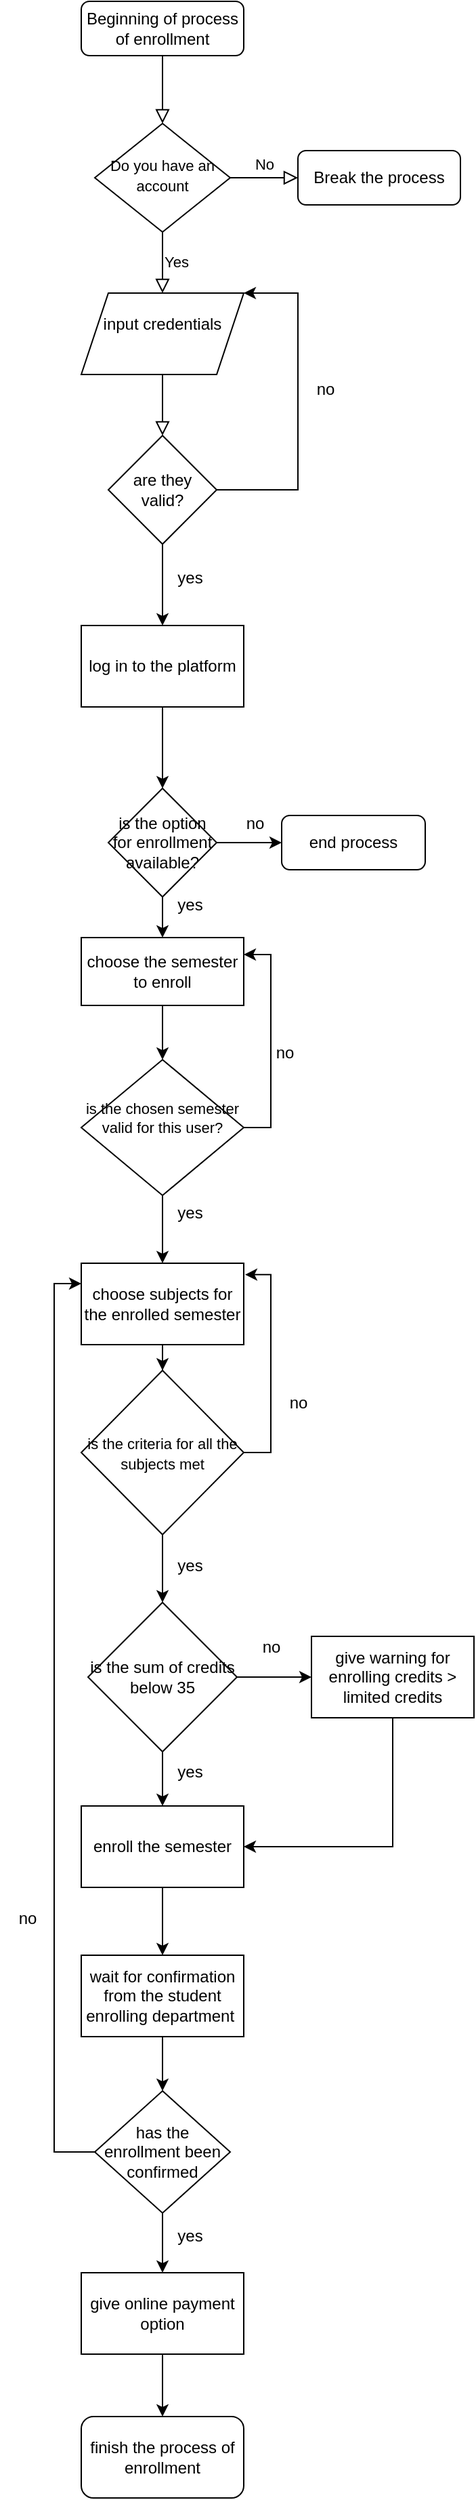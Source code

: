 <mxfile version="26.0.14">
  <diagram id="C5RBs43oDa-KdzZeNtuy" name="Page-1">
    <mxGraphModel dx="1051" dy="522" grid="1" gridSize="10" guides="1" tooltips="1" connect="1" arrows="1" fold="1" page="1" pageScale="1" pageWidth="827" pageHeight="1169" math="0" shadow="0">
      <root>
        <mxCell id="WIyWlLk6GJQsqaUBKTNV-0" />
        <mxCell id="WIyWlLk6GJQsqaUBKTNV-1" parent="WIyWlLk6GJQsqaUBKTNV-0" />
        <mxCell id="WIyWlLk6GJQsqaUBKTNV-2" value="" style="rounded=0;html=1;jettySize=auto;orthogonalLoop=1;fontSize=11;endArrow=block;endFill=0;endSize=8;strokeWidth=1;shadow=0;labelBackgroundColor=none;edgeStyle=orthogonalEdgeStyle;" parent="WIyWlLk6GJQsqaUBKTNV-1" source="WIyWlLk6GJQsqaUBKTNV-3" target="WIyWlLk6GJQsqaUBKTNV-6" edge="1">
          <mxGeometry relative="1" as="geometry" />
        </mxCell>
        <mxCell id="WIyWlLk6GJQsqaUBKTNV-3" value="Beginning of process of enrollment" style="rounded=1;whiteSpace=wrap;html=1;fontSize=12;glass=0;strokeWidth=1;shadow=0;" parent="WIyWlLk6GJQsqaUBKTNV-1" vertex="1">
          <mxGeometry x="160" y="80" width="120" height="40" as="geometry" />
        </mxCell>
        <mxCell id="WIyWlLk6GJQsqaUBKTNV-4" value="Yes" style="rounded=0;html=1;jettySize=auto;orthogonalLoop=1;fontSize=11;endArrow=block;endFill=0;endSize=8;strokeWidth=1;shadow=0;labelBackgroundColor=none;edgeStyle=orthogonalEdgeStyle;entryX=0.5;entryY=0;entryDx=0;entryDy=0;" parent="WIyWlLk6GJQsqaUBKTNV-1" source="WIyWlLk6GJQsqaUBKTNV-6" target="F3nc7s77Ge7_v3JI056o-2" edge="1">
          <mxGeometry x="0.012" y="10" relative="1" as="geometry">
            <mxPoint y="-1" as="offset" />
            <mxPoint x="220" y="290" as="targetPoint" />
          </mxGeometry>
        </mxCell>
        <mxCell id="WIyWlLk6GJQsqaUBKTNV-5" value="No" style="edgeStyle=orthogonalEdgeStyle;rounded=0;html=1;jettySize=auto;orthogonalLoop=1;fontSize=11;endArrow=block;endFill=0;endSize=8;strokeWidth=1;shadow=0;labelBackgroundColor=none;" parent="WIyWlLk6GJQsqaUBKTNV-1" source="WIyWlLk6GJQsqaUBKTNV-6" target="WIyWlLk6GJQsqaUBKTNV-7" edge="1">
          <mxGeometry y="10" relative="1" as="geometry">
            <mxPoint as="offset" />
          </mxGeometry>
        </mxCell>
        <mxCell id="WIyWlLk6GJQsqaUBKTNV-6" value="&lt;font style=&quot;font-size: 11px;&quot;&gt;Do you have an account&lt;/font&gt;" style="rhombus;whiteSpace=wrap;html=1;shadow=0;fontFamily=Helvetica;fontSize=12;align=center;strokeWidth=1;spacing=6;spacingTop=-4;" parent="WIyWlLk6GJQsqaUBKTNV-1" vertex="1">
          <mxGeometry x="170" y="170" width="100" height="80" as="geometry" />
        </mxCell>
        <mxCell id="WIyWlLk6GJQsqaUBKTNV-7" value="Break the process" style="rounded=1;whiteSpace=wrap;html=1;fontSize=12;glass=0;strokeWidth=1;shadow=0;" parent="WIyWlLk6GJQsqaUBKTNV-1" vertex="1">
          <mxGeometry x="320" y="190" width="120" height="40" as="geometry" />
        </mxCell>
        <mxCell id="WIyWlLk6GJQsqaUBKTNV-8" value="" style="rounded=0;html=1;jettySize=auto;orthogonalLoop=1;fontSize=11;endArrow=block;endFill=0;endSize=8;strokeWidth=1;shadow=0;labelBackgroundColor=none;edgeStyle=orthogonalEdgeStyle;" parent="WIyWlLk6GJQsqaUBKTNV-1" edge="1">
          <mxGeometry x="0.333" y="20" relative="1" as="geometry">
            <mxPoint as="offset" />
            <mxPoint x="220" y="340" as="sourcePoint" />
            <mxPoint x="220" y="400" as="targetPoint" />
          </mxGeometry>
        </mxCell>
        <mxCell id="F3nc7s77Ge7_v3JI056o-2" value="input credentials&lt;div&gt;&lt;br&gt;&lt;/div&gt;" style="shape=parallelogram;perimeter=parallelogramPerimeter;whiteSpace=wrap;html=1;fixedSize=1;" vertex="1" parent="WIyWlLk6GJQsqaUBKTNV-1">
          <mxGeometry x="160" y="295" width="120" height="60" as="geometry" />
        </mxCell>
        <mxCell id="F3nc7s77Ge7_v3JI056o-6" style="edgeStyle=orthogonalEdgeStyle;rounded=0;orthogonalLoop=1;jettySize=auto;html=1;exitX=1;exitY=0.5;exitDx=0;exitDy=0;entryX=1;entryY=0;entryDx=0;entryDy=0;" edge="1" parent="WIyWlLk6GJQsqaUBKTNV-1" source="F3nc7s77Ge7_v3JI056o-5" target="F3nc7s77Ge7_v3JI056o-2">
          <mxGeometry relative="1" as="geometry">
            <Array as="points">
              <mxPoint x="320" y="440" />
              <mxPoint x="320" y="295" />
            </Array>
          </mxGeometry>
        </mxCell>
        <mxCell id="F3nc7s77Ge7_v3JI056o-11" style="edgeStyle=orthogonalEdgeStyle;rounded=0;orthogonalLoop=1;jettySize=auto;html=1;exitX=0.5;exitY=1;exitDx=0;exitDy=0;entryX=0.5;entryY=0;entryDx=0;entryDy=0;" edge="1" parent="WIyWlLk6GJQsqaUBKTNV-1" source="F3nc7s77Ge7_v3JI056o-5" target="F3nc7s77Ge7_v3JI056o-10">
          <mxGeometry relative="1" as="geometry" />
        </mxCell>
        <mxCell id="F3nc7s77Ge7_v3JI056o-5" value="are they valid?" style="rhombus;whiteSpace=wrap;html=1;" vertex="1" parent="WIyWlLk6GJQsqaUBKTNV-1">
          <mxGeometry x="180" y="400" width="80" height="80" as="geometry" />
        </mxCell>
        <mxCell id="F3nc7s77Ge7_v3JI056o-7" value="no&lt;div&gt;&lt;br&gt;&lt;/div&gt;" style="text;html=1;align=center;verticalAlign=middle;resizable=0;points=[];autosize=1;strokeColor=none;fillColor=none;" vertex="1" parent="WIyWlLk6GJQsqaUBKTNV-1">
          <mxGeometry x="320" y="353" width="40" height="40" as="geometry" />
        </mxCell>
        <mxCell id="F3nc7s77Ge7_v3JI056o-14" style="edgeStyle=orthogonalEdgeStyle;rounded=0;orthogonalLoop=1;jettySize=auto;html=1;exitX=0.5;exitY=1;exitDx=0;exitDy=0;entryX=0.5;entryY=0;entryDx=0;entryDy=0;" edge="1" parent="WIyWlLk6GJQsqaUBKTNV-1" source="F3nc7s77Ge7_v3JI056o-10" target="F3nc7s77Ge7_v3JI056o-13">
          <mxGeometry relative="1" as="geometry" />
        </mxCell>
        <mxCell id="F3nc7s77Ge7_v3JI056o-10" value="log in to the platform" style="rounded=0;whiteSpace=wrap;html=1;" vertex="1" parent="WIyWlLk6GJQsqaUBKTNV-1">
          <mxGeometry x="160" y="540" width="120" height="60" as="geometry" />
        </mxCell>
        <mxCell id="F3nc7s77Ge7_v3JI056o-12" value="yes" style="text;html=1;align=center;verticalAlign=middle;resizable=0;points=[];autosize=1;strokeColor=none;fillColor=none;" vertex="1" parent="WIyWlLk6GJQsqaUBKTNV-1">
          <mxGeometry x="220" y="490" width="40" height="30" as="geometry" />
        </mxCell>
        <mxCell id="F3nc7s77Ge7_v3JI056o-19" style="edgeStyle=orthogonalEdgeStyle;rounded=0;orthogonalLoop=1;jettySize=auto;html=1;exitX=1;exitY=0.5;exitDx=0;exitDy=0;entryX=0;entryY=0.5;entryDx=0;entryDy=0;" edge="1" parent="WIyWlLk6GJQsqaUBKTNV-1" source="F3nc7s77Ge7_v3JI056o-13" target="F3nc7s77Ge7_v3JI056o-16">
          <mxGeometry relative="1" as="geometry" />
        </mxCell>
        <mxCell id="F3nc7s77Ge7_v3JI056o-22" style="edgeStyle=orthogonalEdgeStyle;rounded=0;orthogonalLoop=1;jettySize=auto;html=1;exitX=0.5;exitY=1;exitDx=0;exitDy=0;entryX=0.5;entryY=0;entryDx=0;entryDy=0;" edge="1" parent="WIyWlLk6GJQsqaUBKTNV-1" source="F3nc7s77Ge7_v3JI056o-13" target="F3nc7s77Ge7_v3JI056o-21">
          <mxGeometry relative="1" as="geometry" />
        </mxCell>
        <mxCell id="F3nc7s77Ge7_v3JI056o-13" value="is the option for enrollment available?" style="rhombus;whiteSpace=wrap;html=1;" vertex="1" parent="WIyWlLk6GJQsqaUBKTNV-1">
          <mxGeometry x="180" y="660" width="80" height="80" as="geometry" />
        </mxCell>
        <mxCell id="F3nc7s77Ge7_v3JI056o-16" value="end process" style="rounded=1;whiteSpace=wrap;html=1;" vertex="1" parent="WIyWlLk6GJQsqaUBKTNV-1">
          <mxGeometry x="308" y="680" width="106" height="40" as="geometry" />
        </mxCell>
        <mxCell id="F3nc7s77Ge7_v3JI056o-20" value="no&lt;div&gt;&lt;br&gt;&lt;/div&gt;" style="text;html=1;align=center;verticalAlign=middle;resizable=0;points=[];autosize=1;strokeColor=none;fillColor=none;" vertex="1" parent="WIyWlLk6GJQsqaUBKTNV-1">
          <mxGeometry x="268" y="673" width="40" height="40" as="geometry" />
        </mxCell>
        <mxCell id="F3nc7s77Ge7_v3JI056o-25" style="edgeStyle=orthogonalEdgeStyle;rounded=0;orthogonalLoop=1;jettySize=auto;html=1;exitX=0.5;exitY=1;exitDx=0;exitDy=0;entryX=0.5;entryY=0;entryDx=0;entryDy=0;" edge="1" parent="WIyWlLk6GJQsqaUBKTNV-1" source="F3nc7s77Ge7_v3JI056o-21" target="F3nc7s77Ge7_v3JI056o-24">
          <mxGeometry relative="1" as="geometry" />
        </mxCell>
        <mxCell id="F3nc7s77Ge7_v3JI056o-21" value="choose the semester to enroll" style="rectangle;whiteSpace=wrap;html=1;" vertex="1" parent="WIyWlLk6GJQsqaUBKTNV-1">
          <mxGeometry x="160" y="770" width="120" height="50" as="geometry" />
        </mxCell>
        <mxCell id="F3nc7s77Ge7_v3JI056o-23" value="yes&lt;div&gt;&lt;br&gt;&lt;/div&gt;" style="text;html=1;align=center;verticalAlign=middle;resizable=0;points=[];autosize=1;strokeColor=none;fillColor=none;" vertex="1" parent="WIyWlLk6GJQsqaUBKTNV-1">
          <mxGeometry x="220" y="733" width="40" height="40" as="geometry" />
        </mxCell>
        <mxCell id="F3nc7s77Ge7_v3JI056o-28" style="edgeStyle=orthogonalEdgeStyle;rounded=0;orthogonalLoop=1;jettySize=auto;html=1;exitX=1;exitY=0.5;exitDx=0;exitDy=0;entryX=1;entryY=0.25;entryDx=0;entryDy=0;" edge="1" parent="WIyWlLk6GJQsqaUBKTNV-1" source="F3nc7s77Ge7_v3JI056o-24" target="F3nc7s77Ge7_v3JI056o-21">
          <mxGeometry relative="1" as="geometry">
            <mxPoint x="311" y="910" as="targetPoint" />
          </mxGeometry>
        </mxCell>
        <mxCell id="F3nc7s77Ge7_v3JI056o-32" style="edgeStyle=orthogonalEdgeStyle;rounded=0;orthogonalLoop=1;jettySize=auto;html=1;exitX=0.5;exitY=1;exitDx=0;exitDy=0;entryX=0.5;entryY=0;entryDx=0;entryDy=0;" edge="1" parent="WIyWlLk6GJQsqaUBKTNV-1" source="F3nc7s77Ge7_v3JI056o-24" target="F3nc7s77Ge7_v3JI056o-31">
          <mxGeometry relative="1" as="geometry" />
        </mxCell>
        <mxCell id="F3nc7s77Ge7_v3JI056o-24" value="&lt;font style=&quot;font-size: 11px;&quot;&gt;is the chosen semester valid for this user?&lt;/font&gt;&lt;div&gt;&lt;br&gt;&lt;/div&gt;" style="rhombus;whiteSpace=wrap;html=1;" vertex="1" parent="WIyWlLk6GJQsqaUBKTNV-1">
          <mxGeometry x="160" y="860" width="120" height="100" as="geometry" />
        </mxCell>
        <mxCell id="F3nc7s77Ge7_v3JI056o-29" value="no" style="text;html=1;align=center;verticalAlign=middle;resizable=0;points=[];autosize=1;strokeColor=none;fillColor=none;" vertex="1" parent="WIyWlLk6GJQsqaUBKTNV-1">
          <mxGeometry x="290" y="840" width="40" height="30" as="geometry" />
        </mxCell>
        <mxCell id="F3nc7s77Ge7_v3JI056o-35" style="edgeStyle=orthogonalEdgeStyle;rounded=0;orthogonalLoop=1;jettySize=auto;html=1;exitX=0.5;exitY=1;exitDx=0;exitDy=0;" edge="1" parent="WIyWlLk6GJQsqaUBKTNV-1" source="F3nc7s77Ge7_v3JI056o-31" target="F3nc7s77Ge7_v3JI056o-34">
          <mxGeometry relative="1" as="geometry" />
        </mxCell>
        <mxCell id="F3nc7s77Ge7_v3JI056o-31" value="choose subjects for the enrolled semester" style="rectangle;whiteSpace=wrap;html=1;" vertex="1" parent="WIyWlLk6GJQsqaUBKTNV-1">
          <mxGeometry x="160" y="1010" width="120" height="60" as="geometry" />
        </mxCell>
        <mxCell id="F3nc7s77Ge7_v3JI056o-33" value="yes&lt;div&gt;&lt;br&gt;&lt;/div&gt;" style="text;html=1;align=center;verticalAlign=middle;resizable=0;points=[];autosize=1;strokeColor=none;fillColor=none;" vertex="1" parent="WIyWlLk6GJQsqaUBKTNV-1">
          <mxGeometry x="220" y="960" width="40" height="40" as="geometry" />
        </mxCell>
        <mxCell id="F3nc7s77Ge7_v3JI056o-46" style="edgeStyle=orthogonalEdgeStyle;rounded=0;orthogonalLoop=1;jettySize=auto;html=1;exitX=0.5;exitY=1;exitDx=0;exitDy=0;entryX=0.5;entryY=0;entryDx=0;entryDy=0;" edge="1" parent="WIyWlLk6GJQsqaUBKTNV-1" source="F3nc7s77Ge7_v3JI056o-34" target="F3nc7s77Ge7_v3JI056o-45">
          <mxGeometry relative="1" as="geometry" />
        </mxCell>
        <mxCell id="F3nc7s77Ge7_v3JI056o-34" value="&lt;span style=&quot;font-size: 11px;&quot;&gt;is the criteria for all the subjects met&lt;/span&gt;" style="rhombus;whiteSpace=wrap;html=1;" vertex="1" parent="WIyWlLk6GJQsqaUBKTNV-1">
          <mxGeometry x="160" y="1089" width="120" height="121" as="geometry" />
        </mxCell>
        <mxCell id="F3nc7s77Ge7_v3JI056o-42" style="edgeStyle=orthogonalEdgeStyle;rounded=0;orthogonalLoop=1;jettySize=auto;html=1;exitX=1;exitY=0.5;exitDx=0;exitDy=0;entryX=1.008;entryY=0.14;entryDx=0;entryDy=0;entryPerimeter=0;" edge="1" parent="WIyWlLk6GJQsqaUBKTNV-1" source="F3nc7s77Ge7_v3JI056o-34" target="F3nc7s77Ge7_v3JI056o-31">
          <mxGeometry relative="1" as="geometry" />
        </mxCell>
        <mxCell id="F3nc7s77Ge7_v3JI056o-43" value="no" style="text;html=1;align=center;verticalAlign=middle;resizable=0;points=[];autosize=1;strokeColor=none;fillColor=none;" vertex="1" parent="WIyWlLk6GJQsqaUBKTNV-1">
          <mxGeometry x="300" y="1098" width="40" height="30" as="geometry" />
        </mxCell>
        <mxCell id="F3nc7s77Ge7_v3JI056o-49" style="edgeStyle=orthogonalEdgeStyle;rounded=0;orthogonalLoop=1;jettySize=auto;html=1;exitX=0.5;exitY=1;exitDx=0;exitDy=0;entryX=0.5;entryY=0;entryDx=0;entryDy=0;" edge="1" parent="WIyWlLk6GJQsqaUBKTNV-1" source="F3nc7s77Ge7_v3JI056o-45" target="F3nc7s77Ge7_v3JI056o-48">
          <mxGeometry relative="1" as="geometry" />
        </mxCell>
        <mxCell id="F3nc7s77Ge7_v3JI056o-53" style="edgeStyle=orthogonalEdgeStyle;rounded=0;orthogonalLoop=1;jettySize=auto;html=1;exitX=1;exitY=0.5;exitDx=0;exitDy=0;entryX=0;entryY=0.5;entryDx=0;entryDy=0;" edge="1" parent="WIyWlLk6GJQsqaUBKTNV-1" source="F3nc7s77Ge7_v3JI056o-45" target="F3nc7s77Ge7_v3JI056o-52">
          <mxGeometry relative="1" as="geometry" />
        </mxCell>
        <mxCell id="F3nc7s77Ge7_v3JI056o-45" value="is the sum of credits below 35" style="rhombus;whiteSpace=wrap;html=1;" vertex="1" parent="WIyWlLk6GJQsqaUBKTNV-1">
          <mxGeometry x="165" y="1260" width="110" height="110" as="geometry" />
        </mxCell>
        <mxCell id="F3nc7s77Ge7_v3JI056o-47" value="yes" style="text;html=1;align=center;verticalAlign=middle;resizable=0;points=[];autosize=1;strokeColor=none;fillColor=none;" vertex="1" parent="WIyWlLk6GJQsqaUBKTNV-1">
          <mxGeometry x="220" y="1218" width="40" height="30" as="geometry" />
        </mxCell>
        <mxCell id="F3nc7s77Ge7_v3JI056o-56" style="edgeStyle=orthogonalEdgeStyle;rounded=0;orthogonalLoop=1;jettySize=auto;html=1;exitX=0.5;exitY=1;exitDx=0;exitDy=0;" edge="1" parent="WIyWlLk6GJQsqaUBKTNV-1" source="F3nc7s77Ge7_v3JI056o-48" target="F3nc7s77Ge7_v3JI056o-55">
          <mxGeometry relative="1" as="geometry" />
        </mxCell>
        <mxCell id="F3nc7s77Ge7_v3JI056o-48" value="enroll the semester" style="rectangle;whiteSpace=wrap;html=1;" vertex="1" parent="WIyWlLk6GJQsqaUBKTNV-1">
          <mxGeometry x="160" y="1410" width="120" height="60" as="geometry" />
        </mxCell>
        <mxCell id="F3nc7s77Ge7_v3JI056o-50" value="yes" style="text;html=1;align=center;verticalAlign=middle;resizable=0;points=[];autosize=1;strokeColor=none;fillColor=none;" vertex="1" parent="WIyWlLk6GJQsqaUBKTNV-1">
          <mxGeometry x="220" y="1370" width="40" height="30" as="geometry" />
        </mxCell>
        <mxCell id="F3nc7s77Ge7_v3JI056o-54" style="edgeStyle=orthogonalEdgeStyle;rounded=0;orthogonalLoop=1;jettySize=auto;html=1;exitX=0.5;exitY=1;exitDx=0;exitDy=0;entryX=1;entryY=0.5;entryDx=0;entryDy=0;" edge="1" parent="WIyWlLk6GJQsqaUBKTNV-1" source="F3nc7s77Ge7_v3JI056o-52" target="F3nc7s77Ge7_v3JI056o-48">
          <mxGeometry relative="1" as="geometry" />
        </mxCell>
        <mxCell id="F3nc7s77Ge7_v3JI056o-52" value="give warning for enrolling credits &amp;gt; limited credits" style="rounded=0;whiteSpace=wrap;html=1;" vertex="1" parent="WIyWlLk6GJQsqaUBKTNV-1">
          <mxGeometry x="330" y="1285" width="120" height="60" as="geometry" />
        </mxCell>
        <mxCell id="F3nc7s77Ge7_v3JI056o-58" value="" style="edgeStyle=orthogonalEdgeStyle;rounded=0;orthogonalLoop=1;jettySize=auto;html=1;" edge="1" parent="WIyWlLk6GJQsqaUBKTNV-1" source="F3nc7s77Ge7_v3JI056o-55" target="F3nc7s77Ge7_v3JI056o-57">
          <mxGeometry relative="1" as="geometry" />
        </mxCell>
        <mxCell id="F3nc7s77Ge7_v3JI056o-55" value="wait for confirmation from the student enrolling department&amp;nbsp;" style="rounded=0;whiteSpace=wrap;html=1;" vertex="1" parent="WIyWlLk6GJQsqaUBKTNV-1">
          <mxGeometry x="160" y="1520" width="120" height="60" as="geometry" />
        </mxCell>
        <mxCell id="F3nc7s77Ge7_v3JI056o-63" style="edgeStyle=orthogonalEdgeStyle;rounded=0;orthogonalLoop=1;jettySize=auto;html=1;exitX=0.5;exitY=1;exitDx=0;exitDy=0;" edge="1" parent="WIyWlLk6GJQsqaUBKTNV-1" source="F3nc7s77Ge7_v3JI056o-57" target="F3nc7s77Ge7_v3JI056o-62">
          <mxGeometry relative="1" as="geometry" />
        </mxCell>
        <mxCell id="F3nc7s77Ge7_v3JI056o-65" style="edgeStyle=orthogonalEdgeStyle;rounded=0;orthogonalLoop=1;jettySize=auto;html=1;exitX=0;exitY=0.5;exitDx=0;exitDy=0;entryX=0;entryY=0.25;entryDx=0;entryDy=0;" edge="1" parent="WIyWlLk6GJQsqaUBKTNV-1" source="F3nc7s77Ge7_v3JI056o-57" target="F3nc7s77Ge7_v3JI056o-31">
          <mxGeometry relative="1" as="geometry" />
        </mxCell>
        <mxCell id="F3nc7s77Ge7_v3JI056o-57" value="has the enrollment been confirmed" style="rhombus;whiteSpace=wrap;html=1;" vertex="1" parent="WIyWlLk6GJQsqaUBKTNV-1">
          <mxGeometry x="170" y="1620" width="100" height="90" as="geometry" />
        </mxCell>
        <mxCell id="F3nc7s77Ge7_v3JI056o-68" style="edgeStyle=orthogonalEdgeStyle;rounded=0;orthogonalLoop=1;jettySize=auto;html=1;exitX=0.5;exitY=1;exitDx=0;exitDy=0;" edge="1" parent="WIyWlLk6GJQsqaUBKTNV-1" source="F3nc7s77Ge7_v3JI056o-62" target="F3nc7s77Ge7_v3JI056o-67">
          <mxGeometry relative="1" as="geometry" />
        </mxCell>
        <mxCell id="F3nc7s77Ge7_v3JI056o-62" value="give online payment option" style="rounded=0;whiteSpace=wrap;html=1;" vertex="1" parent="WIyWlLk6GJQsqaUBKTNV-1">
          <mxGeometry x="160" y="1754" width="120" height="60" as="geometry" />
        </mxCell>
        <mxCell id="F3nc7s77Ge7_v3JI056o-64" value="yes&lt;div&gt;&lt;br&gt;&lt;/div&gt;" style="text;html=1;align=center;verticalAlign=middle;resizable=0;points=[];autosize=1;strokeColor=none;fillColor=none;" vertex="1" parent="WIyWlLk6GJQsqaUBKTNV-1">
          <mxGeometry x="220" y="1714" width="40" height="40" as="geometry" />
        </mxCell>
        <mxCell id="F3nc7s77Ge7_v3JI056o-66" value="no" style="text;html=1;align=center;verticalAlign=middle;resizable=0;points=[];autosize=1;strokeColor=none;fillColor=none;" vertex="1" parent="WIyWlLk6GJQsqaUBKTNV-1">
          <mxGeometry x="100" y="1478" width="40" height="30" as="geometry" />
        </mxCell>
        <mxCell id="F3nc7s77Ge7_v3JI056o-67" value="finish the process of enrollment" style="rounded=1;whiteSpace=wrap;html=1;" vertex="1" parent="WIyWlLk6GJQsqaUBKTNV-1">
          <mxGeometry x="160" y="1860" width="120" height="60" as="geometry" />
        </mxCell>
        <mxCell id="F3nc7s77Ge7_v3JI056o-69" value="no" style="text;html=1;align=center;verticalAlign=middle;resizable=0;points=[];autosize=1;strokeColor=none;fillColor=none;" vertex="1" parent="WIyWlLk6GJQsqaUBKTNV-1">
          <mxGeometry x="280" y="1278" width="40" height="30" as="geometry" />
        </mxCell>
      </root>
    </mxGraphModel>
  </diagram>
</mxfile>
